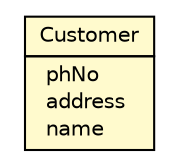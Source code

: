 #!/usr/local/bin/dot
#
# Class diagram 
# Generated by UMLGraph version 1.6 (http://www.umlgraph.org/)
#

digraph G {
	edge [fontname="Helvetica",fontsize=10,labelfontname="Helvetica",labelfontsize=10];
	node [fontname="Helvetica",fontsize=10,shape=plaintext];
	nodesep=0.25;
	ranksep=0.5;
	// au.edu.griffith.ict.Customer
	c10 [label=<<table title="au.edu.griffith.ict.Customer" border="0" cellborder="1" cellspacing="0" cellpadding="2" port="p" bgcolor="lemonChiffon" href="./Customer.html">
		<tr><td><table border="0" cellspacing="0" cellpadding="1">
<tr><td align="center" balign="center"> Customer </td></tr>
		</table></td></tr>
		<tr><td><table border="0" cellspacing="0" cellpadding="1">
<tr><td align="left" balign="left">  phNo </td></tr>
<tr><td align="left" balign="left">  address </td></tr>
<tr><td align="left" balign="left">  name </td></tr>
		</table></td></tr>
		</table>>, URL="./Customer.html", fontname="Helvetica", fontcolor="black", fontsize=10.0];
}


